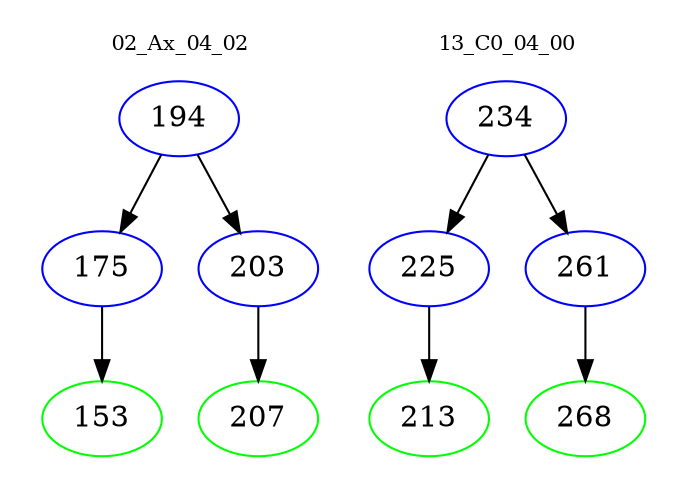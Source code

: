 digraph{
subgraph cluster_0 {
color = white
label = "02_Ax_04_02";
fontsize=10;
T0_194 [label="194", color="blue"]
T0_194 -> T0_175 [color="black"]
T0_175 [label="175", color="blue"]
T0_175 -> T0_153 [color="black"]
T0_153 [label="153", color="green"]
T0_194 -> T0_203 [color="black"]
T0_203 [label="203", color="blue"]
T0_203 -> T0_207 [color="black"]
T0_207 [label="207", color="green"]
}
subgraph cluster_1 {
color = white
label = "13_C0_04_00";
fontsize=10;
T1_234 [label="234", color="blue"]
T1_234 -> T1_225 [color="black"]
T1_225 [label="225", color="blue"]
T1_225 -> T1_213 [color="black"]
T1_213 [label="213", color="green"]
T1_234 -> T1_261 [color="black"]
T1_261 [label="261", color="blue"]
T1_261 -> T1_268 [color="black"]
T1_268 [label="268", color="green"]
}
}
